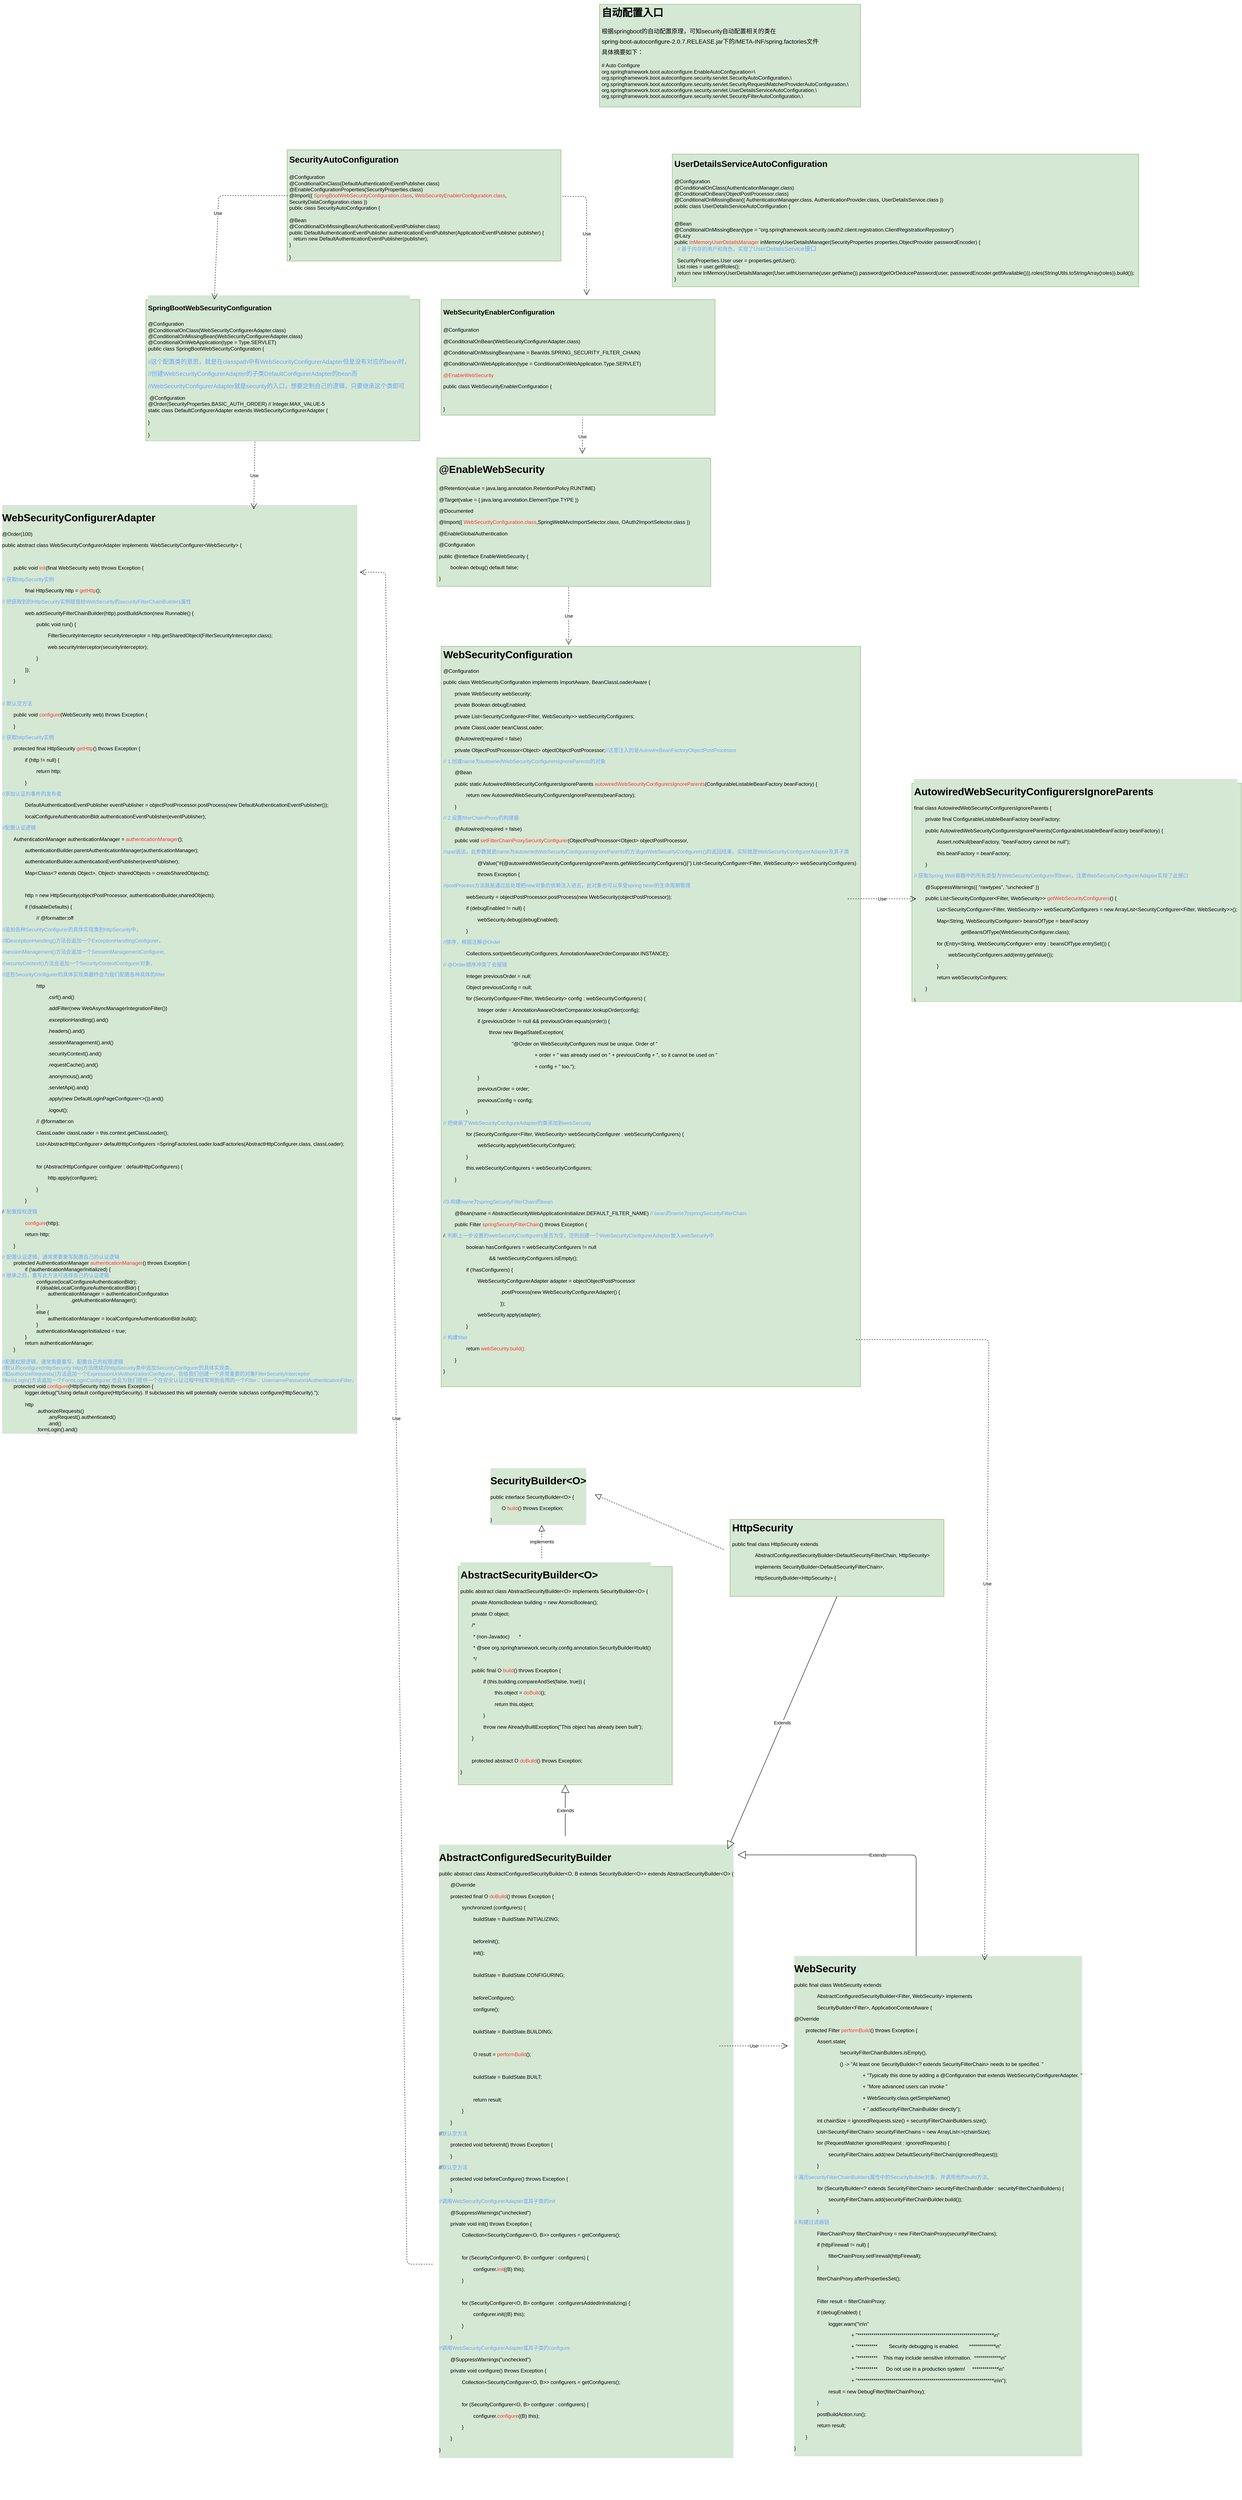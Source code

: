 <mxfile version="11.1.4" type="github"><diagram id="1eZttCqDIOPMZJST1pUl" name="第 1 页"><mxGraphModel dx="3076" dy="1964" grid="1" gridSize="10" guides="1" tooltips="1" connect="1" arrows="1" fold="1" page="1" pageScale="1" pageWidth="827" pageHeight="1169" math="0" shadow="0"><root><mxCell id="0"/><mxCell id="1" parent="0"/><mxCell id="Du53tQ7NTCIzC_m8vytG-2" value="&lt;h1&gt;自动配置入口&lt;/h1&gt;&lt;div style=&quot;white-space: pre-wrap ; line-height: 1.75 ; font-size: 14px&quot;&gt;根据springboot的自动配置原理，可知security自动配置相关的类在&lt;/div&gt;&lt;div style=&quot;white-space: pre-wrap ; line-height: 1.75 ; font-size: 14px&quot;&gt;spring-boot-autoconfigure-2.0.7.RELEASE.jar下的/META-INF/spring.factories文件&lt;/div&gt;&lt;div style=&quot;white-space: pre-wrap ; line-height: 1.75 ; font-size: 14px&quot;&gt;具体摘要如下：&lt;/div&gt;&lt;p&gt;# Auto Configure&lt;br&gt;org.springframework.boot.autoconfigure.EnableAutoConfiguration=\&lt;br&gt;org.springframework.boot.autoconfigure.security.servlet.SecurityAutoConfiguration,\&lt;br&gt;org.springframework.boot.autoconfigure.security.servlet.SecurityRequestMatcherProviderAutoConfiguration,\&lt;br&gt;org.springframework.boot.autoconfigure.security.servlet.UserDetailsServiceAutoConfiguration,\&lt;br&gt;org.springframework.boot.autoconfigure.security.servlet.SecurityFilterAutoConfiguration,\&lt;br&gt;&lt;/p&gt;" style="text;html=1;strokeColor=#82b366;fillColor=#d5e8d4;spacing=5;spacingTop=-20;whiteSpace=wrap;overflow=hidden;rounded=0;align=left;" parent="1" vertex="1"><mxGeometry x="20" y="-50" width="610" height="240" as="geometry"/></mxCell><mxCell id="Du53tQ7NTCIzC_m8vytG-3" value="&lt;h1&gt;&lt;div id=&quot;1073-1565658174867&quot; style=&quot;white-space: pre-wrap ; line-height: 1.75 ; font-size: 14px&quot;&gt;&lt;span style=&quot;font-size: 20px&quot;&gt;SecurityAutoConfiguration&lt;/span&gt;&lt;/div&gt;&lt;/h1&gt;&lt;p&gt;@Configuration&lt;br&gt;@ConditionalOnClass(DefaultAuthenticationEventPublisher.class)&lt;br&gt;@EnableConfigurationProperties(SecurityProperties.class)&lt;br&gt;@Import({ &lt;font color=&quot;#ff3333&quot;&gt;SpringBootWebSecurityConfiguration.class&lt;/font&gt;, &lt;font color=&quot;#ff3333&quot;&gt;WebSecurityEnablerConfiguration.class&lt;/font&gt;,&lt;br&gt;&#9;&#9;SecurityDataConfiguration.class })&lt;br&gt;public class SecurityAutoConfiguration {&lt;br&gt;&lt;br&gt;&#9;@Bean&lt;br&gt;&#9;@ConditionalOnMissingBean(AuthenticationEventPublisher.class)&lt;br&gt;&#9;public DefaultAuthenticationEventPublisher authenticationEventPublisher(ApplicationEventPublisher publisher) {&lt;br&gt;&amp;nbsp; &amp;nbsp;return new DefaultAuthenticationEventPublisher(publisher);&lt;br&gt;&#9;}&lt;br&gt;&lt;br&gt;}&lt;br&gt;&lt;/p&gt;" style="text;html=1;strokeColor=#82b366;fillColor=#d5e8d4;spacing=5;spacingTop=-20;whiteSpace=wrap;overflow=hidden;rounded=0;align=left;" parent="1" vertex="1"><mxGeometry x="-710" y="290" width="640" height="260" as="geometry"/></mxCell><mxCell id="Du53tQ7NTCIzC_m8vytG-6" value="&lt;h1&gt;&lt;div id=&quot;2659-1565657653636&quot; style=&quot;white-space: pre-wrap ; line-height: 1.75 ; font-size: 14px&quot;&gt;&lt;span style=&quot;font-size: 16px&quot;&gt;SpringBootWebSecurityConfiguration&lt;/span&gt;&lt;/div&gt;&lt;/h1&gt;&lt;p&gt;@Configuration&lt;br&gt;@ConditionalOnClass(WebSecurityConfigurerAdapter.class)&lt;br&gt;@ConditionalOnMissingBean(WebSecurityConfigurerAdapter.class)&lt;br&gt;@ConditionalOnWebApplication(type = Type.SERVLET)&lt;br&gt;public class SpringBootWebSecurityConfiguration {&lt;br&gt;&lt;br&gt;&lt;font color=&quot;#69a5ff&quot;&gt;//&lt;span style=&quot;font-size: 14px ; white-space: pre-wrap&quot;&gt;这个配置类的意思，就是在classpath中有WebSecurityConfigurerAdapter但是没有对应的bean时，&lt;/span&gt;&lt;/font&gt;&lt;/p&gt;&lt;p&gt;&lt;font color=&quot;#69a5ff&quot;&gt;&lt;span style=&quot;font-size: 14px ; white-space: pre-wrap&quot;&gt;//创建WebSecurityConfigurerAdapter的子类DefaultConfigurerAdapter的bean&lt;/span&gt;&lt;span style=&quot;font-size: 14px ; white-space: pre-wrap&quot;&gt;而&lt;/span&gt;&lt;/font&gt;&lt;/p&gt;&lt;p&gt;&lt;span style=&quot;font-size: 14px ; white-space: pre-wrap&quot;&gt;&lt;font color=&quot;#69a5ff&quot;&gt;//WebSecurityConfigurerAdapter就是security的入口，想要定制自己的逻辑，只要继承这个类即可&lt;/font&gt;&lt;/span&gt;&lt;/p&gt;&lt;p&gt;&amp;nbsp;@Configuration&lt;br&gt;&#9;@Order(SecurityProperties.BASIC_AUTH_ORDER) // Integer.MAX_VALUE-5&lt;br&gt;&#9;static class DefaultConfigurerAdapter extends WebSecurityConfigurerAdapter {&lt;br&gt;&lt;br&gt;&#9;}&lt;br&gt;&lt;br&gt;}&lt;br&gt;&lt;/p&gt;" style="text;html=1;strokeColor=#82b366;fillColor=#d5e8d4;spacing=5;spacingTop=-20;whiteSpace=wrap;overflow=hidden;rounded=0;align=left;labelBackgroundColor=#D5E8D4;" parent="1" vertex="1"><mxGeometry x="-1040" y="640" width="640" height="330" as="geometry"/></mxCell><mxCell id="Du53tQ7NTCIzC_m8vytG-7" value="&lt;h1&gt;&lt;div id=&quot;1073-1565658174867&quot; style=&quot;white-space: pre-wrap ; line-height: 1.75 ; font-size: 14px&quot;&gt;&lt;div id=&quot;1657-1565677614661&quot; style=&quot;line-height: 1.75&quot;&gt;&lt;span style=&quot;font-size: 20px&quot;&gt;UserDetailsServiceAutoConfiguration&lt;/span&gt;&lt;/div&gt;&lt;/div&gt;&lt;/h1&gt;&lt;p&gt;@Configuration&lt;br&gt;@ConditionalOnClass(AuthenticationManager.class)&lt;br&gt;@ConditionalOnBean(ObjectPostProcessor.class)&lt;br&gt;@ConditionalOnMissingBean({ AuthenticationManager.class, AuthenticationProvider.class, UserDetailsService.class })&lt;br&gt;public class UserDetailsServiceAutoConfiguration {&lt;/p&gt;&lt;p&gt;&lt;br&gt;    @Bean&lt;br&gt;&#9;@ConditionalOnMissingBean(type = &quot;org.springframework.security.oauth2.client.registration.ClientRegistrationRepository&quot;)&lt;br&gt;&#9;@Lazy&lt;br&gt;&#9;public &lt;font color=&quot;#ff3333&quot;&gt;InMemoryUserDetailsManager&lt;/font&gt; inMemoryUserDetailsManager(SecurityProperties properties,ObjectProvider passwordEncoder) {&lt;br&gt;&amp;nbsp; &lt;font color=&quot;#69a5ff&quot;&gt;// 基于内存的用户和角色，实现了&lt;/font&gt;&lt;span style=&quot;font-size: 14px ; white-space: pre-wrap&quot;&gt;&lt;font color=&quot;#69a5ff&quot;&gt;UserDetailsService接口&lt;/font&gt;&lt;/span&gt;&lt;/p&gt;&lt;p&gt;&amp;nbsp; SecurityProperties.User user = properties.getUser();&lt;br&gt;&amp;nbsp; List roles = user.getRoles();&lt;br&gt;&amp;nbsp; return new InMemoryUserDetailsManager(User.withUsername(user.getName()).password(getOrDeducePassword(user, passwordEncoder.getIfAvailable())).roles(StringUtils.toStringArray(roles)).build());&lt;br&gt;&#9;}&lt;br&gt;    &lt;br&gt;}&lt;br&gt;&lt;/p&gt;" style="text;html=1;strokeColor=#82b366;fillColor=#d5e8d4;spacing=5;spacingTop=-20;whiteSpace=wrap;overflow=hidden;rounded=0;align=left;" parent="1" vertex="1"><mxGeometry x="190" y="300" width="1090" height="310" as="geometry"/></mxCell><mxCell id="Du53tQ7NTCIzC_m8vytG-13" value="&lt;h1&gt;&lt;div id=&quot;2659-1565657653636&quot; style=&quot;line-height: 1.75&quot;&gt;&lt;span style=&quot;font-size: 16px ; white-space: pre-wrap&quot;&gt;WebSecurityEnablerConfiguration&lt;/span&gt;&lt;br&gt;&lt;/div&gt;&lt;/h1&gt;&lt;p&gt;@Configuration&lt;/p&gt;&lt;p&gt;@ConditionalOnBean(WebSecurityConfigurerAdapter.class)&lt;/p&gt;&lt;p&gt;@ConditionalOnMissingBean(name = BeanIds.SPRING_SECURITY_FILTER_CHAIN)&lt;/p&gt;&lt;p&gt;@ConditionalOnWebApplication(type = ConditionalOnWebApplication.Type.SERVLET)&lt;/p&gt;&lt;p&gt;&lt;font color=&quot;#ff3333&quot;&gt;@EnableWebSecurity&lt;/font&gt;&lt;/p&gt;&lt;p&gt;public class WebSecurityEnablerConfiguration {&lt;/p&gt;&lt;p&gt;&lt;br&gt;&lt;/p&gt;&lt;p&gt;}&lt;/p&gt;" style="text;html=1;strokeColor=#82b366;fillColor=#d5e8d4;spacing=5;spacingTop=-20;whiteSpace=wrap;overflow=hidden;rounded=0;align=left;" parent="1" vertex="1"><mxGeometry x="-350" y="640" width="640" height="270" as="geometry"/></mxCell><mxCell id="Du53tQ7NTCIzC_m8vytG-14" value="Use" style="endArrow=open;endSize=12;dashed=1;html=1;exitX=0.002;exitY=0.412;exitDx=0;exitDy=0;exitPerimeter=0;entryX=0.25;entryY=0;entryDx=0;entryDy=0;" parent="1" source="Du53tQ7NTCIzC_m8vytG-3" target="Du53tQ7NTCIzC_m8vytG-6" edge="1"><mxGeometry width="160" relative="1" as="geometry"><mxPoint x="-1140" y="490" as="sourcePoint"/><mxPoint x="-980" y="490" as="targetPoint"/><Array as="points"><mxPoint x="-870" y="397"/></Array></mxGeometry></mxCell><mxCell id="Du53tQ7NTCIzC_m8vytG-15" value="Use" style="endArrow=open;endSize=12;dashed=1;html=1;exitX=1.005;exitY=0.419;exitDx=0;exitDy=0;exitPerimeter=0;" parent="1" source="Du53tQ7NTCIzC_m8vytG-3" edge="1"><mxGeometry width="160" relative="1" as="geometry"><mxPoint x="-10" y="500" as="sourcePoint"/><mxPoint x="-10" y="630" as="targetPoint"/><Array as="points"><mxPoint x="-10" y="399"/></Array></mxGeometry></mxCell><mxCell id="Du53tQ7NTCIzC_m8vytG-16" value="&lt;h1&gt;&lt;div id=&quot;2659-1565657653636&quot; style=&quot;line-height: 1.75&quot;&gt;@EnableWebSecurity&lt;/div&gt;&lt;/h1&gt;&lt;p&gt;@Retention(value = java.lang.annotation.RetentionPolicy.RUNTIME)&lt;/p&gt;&lt;p&gt;@Target(value = { java.lang.annotation.ElementType.TYPE })&lt;/p&gt;&lt;p&gt;@Documented&lt;/p&gt;&lt;p&gt;@Import({ &lt;font color=&quot;#ff3333&quot;&gt;WebSecurityConfiguration.class&lt;/font&gt;,&lt;span&gt;SpringWebMvcImportSelector.class,&lt;/span&gt;&lt;span style=&quot;white-space: pre&quot;&gt;&#9;&lt;/span&gt;&lt;span&gt;OAuth2ImportSelector.class })&lt;/span&gt;&lt;/p&gt;&lt;p&gt;@EnableGlobalAuthentication&lt;/p&gt;&lt;p&gt;@Configuration&lt;/p&gt;&lt;p&gt;public @interface EnableWebSecurity {&lt;/p&gt;&lt;p&gt;&lt;span style=&quot;white-space: pre&quot;&gt;&#9;&lt;/span&gt;&lt;span&gt;boolean debug() default false;&lt;/span&gt;&lt;br&gt;&lt;/p&gt;&lt;p&gt;}&lt;/p&gt;" style="text;html=1;strokeColor=#82b366;fillColor=#d5e8d4;spacing=5;spacingTop=-20;whiteSpace=wrap;overflow=hidden;rounded=0;align=left;" parent="1" vertex="1"><mxGeometry x="-360" y="1010" width="640" height="300" as="geometry"/></mxCell><mxCell id="Du53tQ7NTCIzC_m8vytG-20" value="Use" style="endArrow=open;endSize=12;dashed=1;html=1;" parent="1" edge="1"><mxGeometry width="160" relative="1" as="geometry"><mxPoint x="-20" y="920" as="sourcePoint"/><mxPoint x="-20" y="1000" as="targetPoint"/></mxGeometry></mxCell><mxCell id="Du53tQ7NTCIzC_m8vytG-21" value="&lt;h1&gt;WebSecurityConfiguration&lt;/h1&gt;&lt;p&gt;@Configuration&lt;/p&gt;&lt;p&gt;public class WebSecurityConfiguration implements ImportAware, BeanClassLoaderAware {&lt;/p&gt;&lt;p&gt;&lt;span style=&quot;white-space: pre&quot;&gt;&#9;&lt;/span&gt;private WebSecurity webSecurity;&lt;/p&gt;&lt;p&gt;&lt;span style=&quot;white-space: pre&quot;&gt;&#9;&lt;/span&gt;private Boolean debugEnabled;&lt;/p&gt;&lt;p&gt;&lt;span style=&quot;white-space: pre&quot;&gt;&#9;&lt;/span&gt;private List&amp;lt;SecurityConfigurer&amp;lt;Filter, WebSecurity&amp;gt;&amp;gt; webSecurityConfigurers;&lt;/p&gt;&lt;p&gt;&lt;span style=&quot;white-space: pre&quot;&gt;&#9;&lt;/span&gt;private ClassLoader beanClassLoader;&lt;/p&gt;&lt;p&gt;&lt;span style=&quot;white-space: pre&quot;&gt;&#9;&lt;/span&gt;@Autowired(required = false)&lt;/p&gt;&lt;p&gt;&lt;span style=&quot;white-space: pre&quot;&gt;&#9;&lt;/span&gt;private ObjectPostProcessor&amp;lt;Object&amp;gt; objectObjectPostProcessor;&lt;font color=&quot;#69a5ff&quot;&gt;//这里注入的是AutowireBeanFactoryObjectPostProcessor&lt;/font&gt;&lt;/p&gt;&lt;p&gt;&lt;font color=&quot;#69a5ff&quot;&gt;// 1.创建name为autowriedWebSecurityConfigurersIgnoreParents的对象&amp;nbsp; &amp;nbsp;&amp;nbsp;&lt;/font&gt;&lt;/p&gt;&lt;p&gt;&lt;span style=&quot;white-space: pre&quot;&gt;&#9;&lt;/span&gt;@Bean&lt;/p&gt;&lt;p&gt;&lt;span style=&quot;white-space: pre&quot;&gt;&#9;&lt;/span&gt;public static AutowiredWebSecurityConfigurersIgnoreParents &lt;font color=&quot;#ff3333&quot;&gt;autowiredWebSecurityConfigurersIgnoreParents&lt;/font&gt;(&lt;span&gt;ConfigurableListableBeanFactory beanFactory) {&lt;/span&gt;&lt;/p&gt;&lt;p&gt;&lt;span style=&quot;white-space: pre&quot;&gt;&#9;&#9;&lt;/span&gt;return new AutowiredWebSecurityConfigurersIgnoreParents(beanFactory);&lt;/p&gt;&lt;p&gt;&lt;span style=&quot;white-space: pre&quot;&gt;&#9;&lt;/span&gt;}&lt;/p&gt;&lt;p&gt;&lt;font color=&quot;#69a5ff&quot;&gt;// 2.设置filterChainProxy的构建器&lt;/font&gt;&lt;/p&gt;&lt;p&gt;&lt;span style=&quot;white-space: pre&quot;&gt;&#9;&lt;/span&gt;@Autowired(required = false)&lt;/p&gt;&lt;p&gt;&lt;span style=&quot;white-space: pre&quot;&gt;&#9;&lt;/span&gt;public void &lt;font color=&quot;#ff3333&quot;&gt;setFilterChainProxySecurityConfigurer&lt;/font&gt;(&lt;span&gt;ObjectPostProcessor&amp;lt;Object&amp;gt; objectPostProcessor,&lt;/span&gt;&lt;/p&gt;&lt;p&gt;&lt;span&gt;&lt;font color=&quot;#69a5ff&quot;&gt;//spel语法，此参数就是name为autowriedWebSecurityConfigurersIgnoreParents的方法getWebSecuirtyConfigurers()的返回结果，实际就是WebSecurityConfigurerAdapter及其子类&lt;/font&gt;&lt;/span&gt;&lt;/p&gt;&lt;p&gt;&lt;span style=&quot;white-space: pre&quot;&gt;&#9;&#9;&#9;&lt;/span&gt;@Value(&quot;#{@autowiredWebSecurityConfigurersIgnoreParents.getWebSecurityConfigurers()}&quot;) List&amp;lt;SecurityConfigurer&amp;lt;Filter, WebSecurity&amp;gt;&amp;gt; webSecurityConfigurers)&lt;/p&gt;&lt;p&gt;&lt;span style=&quot;white-space: pre&quot;&gt;&#9;&#9;&#9;&lt;/span&gt;throws Exception {&lt;/p&gt;&lt;p&gt;&lt;font color=&quot;#69a5ff&quot;&gt;//postProcess方法就是通过后处理把new对象的依赖注入进去，此对象也可以享受spring bean的生命周期管理&lt;/font&gt;&lt;/p&gt;&lt;p&gt;&lt;span style=&quot;white-space: pre&quot;&gt;&#9;&#9;&lt;/span&gt;webSecurity = objectPostProcessor&lt;span&gt;.postProcess(new WebSecurity(objectPostProcessor));&lt;/span&gt;&lt;/p&gt;&lt;p&gt;&lt;span style=&quot;white-space: pre&quot;&gt;&#9;&#9;&lt;/span&gt;if (debugEnabled != null) {&lt;/p&gt;&lt;p&gt;&lt;span style=&quot;white-space: pre&quot;&gt;&#9;&#9;&#9;&lt;/span&gt;webSecurity.debug(debugEnabled);&lt;/p&gt;&lt;p&gt;&lt;span style=&quot;white-space: pre&quot;&gt;&#9;&#9;&lt;/span&gt;}&lt;/p&gt;&lt;p&gt;&lt;font color=&quot;#69a5ff&quot;&gt;//排序，根据注解@Order&lt;/font&gt;&lt;/p&gt;&lt;p&gt;&lt;span style=&quot;white-space: pre&quot;&gt;&#9;&#9;&lt;/span&gt;Collections.sort(webSecurityConfigurers, AnnotationAwareOrderComparator.INSTANCE);&lt;/p&gt;&lt;p&gt;&lt;font color=&quot;#69a5ff&quot;&gt;// @Order顺序冲突了会报错&lt;/font&gt;&lt;/p&gt;&lt;p&gt;&lt;span style=&quot;white-space: pre&quot;&gt;&#9;&#9;&lt;/span&gt;Integer previousOrder = null;&lt;/p&gt;&lt;p&gt;&lt;span style=&quot;white-space: pre&quot;&gt;&#9;&#9;&lt;/span&gt;Object previousConfig = null;&lt;/p&gt;&lt;p&gt;&lt;span style=&quot;white-space: pre&quot;&gt;&#9;&#9;&lt;/span&gt;for (SecurityConfigurer&amp;lt;Filter, WebSecurity&amp;gt; config : webSecurityConfigurers) {&lt;/p&gt;&lt;p&gt;&lt;span style=&quot;white-space: pre&quot;&gt;&#9;&#9;&#9;&lt;/span&gt;Integer order = AnnotationAwareOrderComparator.lookupOrder(config);&lt;/p&gt;&lt;p&gt;&lt;span style=&quot;white-space: pre&quot;&gt;&#9;&#9;&#9;&lt;/span&gt;if (previousOrder != null &amp;amp;&amp;amp; previousOrder.equals(order)) {&lt;/p&gt;&lt;p&gt;&lt;span style=&quot;white-space: pre&quot;&gt;&#9;&#9;&#9;&#9;&lt;/span&gt;throw new IllegalStateException(&lt;/p&gt;&lt;p&gt;&lt;span style=&quot;white-space: pre&quot;&gt;&#9;&#9;&#9;&#9;&#9;&#9;&lt;/span&gt;&quot;@Order on WebSecurityConfigurers must be unique. Order of &quot;&lt;/p&gt;&lt;p&gt;&lt;span style=&quot;white-space: pre&quot;&gt;&#9;&#9;&#9;&#9;&#9;&#9;&#9;&#9;&lt;/span&gt;+ order + &quot; was already used on &quot; + previousConfig + &quot;, so it cannot be used on &quot;&lt;/p&gt;&lt;p&gt;&lt;span style=&quot;white-space: pre&quot;&gt;&#9;&#9;&#9;&#9;&#9;&#9;&#9;&#9;&lt;/span&gt;+ config + &quot; too.&quot;);&lt;/p&gt;&lt;p&gt;&lt;span style=&quot;white-space: pre&quot;&gt;&#9;&#9;&#9;&lt;/span&gt;}&lt;/p&gt;&lt;p&gt;&lt;span style=&quot;white-space: pre&quot;&gt;&#9;&#9;&#9;&lt;/span&gt;previousOrder = order;&lt;/p&gt;&lt;p&gt;&lt;span style=&quot;white-space: pre&quot;&gt;&#9;&#9;&#9;&lt;/span&gt;previousConfig = config;&lt;/p&gt;&lt;p&gt;&lt;span style=&quot;white-space: pre&quot;&gt;&#9;&#9;&lt;/span&gt;}&lt;/p&gt;&lt;p&gt;&lt;font color=&quot;#69a5ff&quot;&gt;// 把继承了WebSecurityConfigureAdapter的类添加到webSecurity&lt;/font&gt;&lt;/p&gt;&lt;p&gt;&lt;span style=&quot;white-space: pre&quot;&gt;&#9;&#9;&lt;/span&gt;for (SecurityConfigurer&amp;lt;Filter, WebSecurity&amp;gt; webSecurityConfigurer : webSecurityConfigurers) {&lt;/p&gt;&lt;p&gt;&lt;span style=&quot;white-space: pre&quot;&gt;&#9;&#9;&#9;&lt;/span&gt;webSecurity.apply(webSecurityConfigurer);&lt;/p&gt;&lt;p&gt;&lt;span style=&quot;white-space: pre&quot;&gt;&#9;&#9;&lt;/span&gt;}&lt;/p&gt;&lt;p&gt;&lt;span style=&quot;white-space: pre&quot;&gt;&#9;&#9;&lt;/span&gt;this.webSecurityConfigurers = webSecurityConfigurers;&lt;/p&gt;&lt;p&gt;&lt;span style=&quot;white-space: pre&quot;&gt;&#9;&lt;/span&gt;}&lt;/p&gt;&lt;p&gt;&lt;br&gt;&lt;/p&gt;&lt;p&gt;&lt;font color=&quot;#69a5ff&quot;&gt;//3.构建name为springSecurityFilterChain的bean&lt;/font&gt;&lt;/p&gt;&lt;p&gt;&lt;span style=&quot;white-space: pre&quot;&gt;&#9;&lt;/span&gt;@Bean(name = AbstractSecurityWebApplicationInitializer.DEFAULT_FILTER_NAME) &lt;font color=&quot;#69a5ff&quot;&gt;// bean的name为springSecurityFilterChain&lt;/font&gt;&lt;/p&gt;&lt;p&gt;&lt;span style=&quot;white-space: pre&quot;&gt;&#9;&lt;/span&gt;public Filter &lt;font color=&quot;#ff3333&quot;&gt;springSecurityFilterChain&lt;/font&gt;() throws Exception {&lt;/p&gt;&lt;p&gt;/&lt;font color=&quot;#69a5ff&quot;&gt;/ 判断上一步设置的webSecurityConfigurers是否为空，空则创建一个WebSecurityConfigurerAdapter放入webSecurity中&lt;/font&gt;&lt;/p&gt;&lt;p&gt;&lt;span style=&quot;white-space: pre&quot;&gt;&#9;&#9;&lt;/span&gt;boolean hasConfigurers = webSecurityConfigurers != null&lt;/p&gt;&lt;p&gt;&lt;span style=&quot;white-space: pre&quot;&gt;&#9;&#9;&#9;&#9;&lt;/span&gt;&amp;amp;&amp;amp; !webSecurityConfigurers.isEmpty();&lt;/p&gt;&lt;p&gt;&lt;span style=&quot;white-space: pre&quot;&gt;&#9;&#9;&lt;/span&gt;if (!hasConfigurers) {&lt;/p&gt;&lt;p&gt;&lt;span style=&quot;white-space: pre&quot;&gt;&#9;&#9;&#9;&lt;/span&gt;WebSecurityConfigurerAdapter adapter = objectObjectPostProcessor&lt;/p&gt;&lt;p&gt;&lt;span style=&quot;white-space: pre&quot;&gt;&#9;&#9;&#9;&#9;&#9;&lt;/span&gt;.postProcess(new WebSecurityConfigurerAdapter() {&lt;/p&gt;&lt;p&gt;&lt;span style=&quot;white-space: pre&quot;&gt;&#9;&#9;&#9;&#9;&#9;&lt;/span&gt;});&lt;/p&gt;&lt;p&gt;&lt;span style=&quot;white-space: pre&quot;&gt;&#9;&#9;&#9;&lt;/span&gt;webSecurity.apply(adapter);&lt;/p&gt;&lt;p&gt;&lt;span style=&quot;white-space: pre&quot;&gt;&#9;&#9;&lt;/span&gt;}&lt;/p&gt;&lt;p&gt;&lt;font color=&quot;#69a5ff&quot;&gt;// 构建filter&lt;/font&gt;&lt;/p&gt;&lt;p&gt;&lt;span style=&quot;white-space: pre&quot;&gt;&#9;&#9;&lt;/span&gt;return &lt;font color=&quot;#ff3333&quot;&gt;webSecurity.build();&lt;/font&gt;&lt;/p&gt;&lt;p&gt;&lt;span style=&quot;white-space: pre&quot;&gt;&#9;&lt;/span&gt;}&lt;/p&gt;&lt;p&gt;}&lt;/p&gt;" style="text;html=1;strokeColor=#82b366;fillColor=#d5e8d4;spacing=5;spacingTop=-20;whiteSpace=wrap;overflow=hidden;rounded=0;align=left;" parent="1" vertex="1"><mxGeometry x="-350" y="1450" width="980" height="1730" as="geometry"/></mxCell><mxCell id="Du53tQ7NTCIzC_m8vytG-22" value="&lt;h1&gt;AutowiredWebSecurityConfigurersIgnoreParents&lt;/h1&gt;&lt;p&gt;final class AutowiredWebSecurityConfigurersIgnoreParents {&lt;/p&gt;&lt;p&gt;&lt;span style=&quot;white-space: pre&quot;&gt;&#9;&lt;/span&gt;private final ConfigurableListableBeanFactory beanFactory;&lt;br&gt;&lt;/p&gt;&lt;p&gt;&lt;span style=&quot;white-space: pre&quot;&gt;&#9;&lt;/span&gt;public AutowiredWebSecurityConfigurersIgnoreParents(ConfigurableListableBeanFactory beanFactory) {&lt;br&gt;&lt;/p&gt;&lt;p&gt;&lt;span style=&quot;white-space: pre&quot;&gt;&#9;&#9;&lt;/span&gt;Assert.notNull(beanFactory, &quot;beanFactory cannot be null&quot;);&lt;/p&gt;&lt;p&gt;&lt;span style=&quot;white-space: pre&quot;&gt;&#9;&#9;&lt;/span&gt;this.beanFactory = beanFactory;&lt;/p&gt;&lt;p&gt;&lt;span style=&quot;white-space: pre&quot;&gt;&#9;&lt;/span&gt;}&lt;/p&gt;&lt;p&gt;&lt;font color=&quot;#69a5ff&quot;&gt;//&amp;nbsp;获取Spring Web容器中的所有类型为WebSecurityConfigurer的bean，注意WebSecurityConfigurerAdapter实现了此接口&lt;/font&gt;&lt;/p&gt;&lt;p&gt;&lt;span style=&quot;white-space: pre&quot;&gt;&#9;&lt;/span&gt;@SuppressWarnings({ &quot;rawtypes&quot;, &quot;unchecked&quot; })&lt;/p&gt;&lt;p&gt;&lt;span style=&quot;white-space: pre&quot;&gt;&#9;&lt;/span&gt;public List&amp;lt;SecurityConfigurer&amp;lt;Filter, WebSecurity&amp;gt;&amp;gt; &lt;font color=&quot;#ff3333&quot;&gt;getWebSecurityConfigurers&lt;/font&gt;() {&lt;/p&gt;&lt;p&gt;&lt;span style=&quot;white-space: pre&quot;&gt;&#9;&#9;&lt;/span&gt;List&amp;lt;SecurityConfigurer&amp;lt;Filter, WebSecurity&amp;gt;&amp;gt; webSecurityConfigurers = new ArrayList&amp;lt;SecurityConfigurer&amp;lt;Filter, WebSecurity&amp;gt;&amp;gt;();&lt;/p&gt;&lt;p&gt;&lt;span style=&quot;white-space: pre&quot;&gt;&#9;&#9;&lt;/span&gt;Map&amp;lt;String, WebSecurityConfigurer&amp;gt; beansOfType = beanFactory&lt;/p&gt;&lt;p&gt;&lt;span style=&quot;white-space: pre&quot;&gt;&#9;&#9;&#9;&#9;&lt;/span&gt;.getBeansOfType(WebSecurityConfigurer.class);&lt;/p&gt;&lt;p&gt;&lt;span style=&quot;white-space: pre&quot;&gt;&#9;&#9;&lt;/span&gt;for (Entry&amp;lt;String, WebSecurityConfigurer&amp;gt; entry : beansOfType.entrySet()) {&lt;/p&gt;&lt;p&gt;&lt;span style=&quot;white-space: pre&quot;&gt;&#9;&#9;&#9;&lt;/span&gt;webSecurityConfigurers.add(entry.getValue());&lt;/p&gt;&lt;p&gt;&lt;span style=&quot;white-space: pre&quot;&gt;&#9;&#9;&lt;/span&gt;}&lt;/p&gt;&lt;p&gt;&lt;span style=&quot;white-space: pre&quot;&gt;&#9;&#9;&lt;/span&gt;return webSecurityConfigurers;&lt;/p&gt;&lt;p&gt;&lt;span style=&quot;white-space: pre&quot;&gt;&#9;&lt;/span&gt;}&lt;/p&gt;&lt;p&gt;}&lt;/p&gt;" style="text;html=1;strokeColor=#82b366;fillColor=#d5e8d4;spacing=5;spacingTop=-20;whiteSpace=wrap;overflow=hidden;rounded=0;labelBackgroundColor=#D5E8D4;align=left;" parent="1" vertex="1"><mxGeometry x="750" y="1770" width="770" height="510" as="geometry"/></mxCell><mxCell id="Du53tQ7NTCIzC_m8vytG-23" value="Use" style="endArrow=open;endSize=12;dashed=1;html=1;" parent="1" edge="1"><mxGeometry width="160" relative="1" as="geometry"><mxPoint x="600" y="2040" as="sourcePoint"/><mxPoint x="760" y="2040" as="targetPoint"/></mxGeometry></mxCell><mxCell id="Du53tQ7NTCIzC_m8vytG-24" value="&lt;h1&gt;SecurityBuilder&amp;lt;O&amp;gt;&lt;/h1&gt;&lt;p&gt;public interface SecurityBuilder&amp;lt;O&amp;gt; {&lt;/p&gt;&lt;p&gt;&lt;span style=&quot;white-space: pre&quot;&gt;&#9;&lt;/span&gt;O &lt;font color=&quot;#ff3333&quot;&gt;build&lt;/font&gt;() throws Exception;&lt;br&gt;&lt;/p&gt;&lt;p&gt;}&lt;/p&gt;" style="text;html=1;strokeColor=none;fillColor=none;spacing=5;spacingTop=-20;whiteSpace=wrap;overflow=hidden;rounded=0;labelBackgroundColor=#D5E8D4;align=left;" parent="1" vertex="1"><mxGeometry x="-240" y="3380" width="250" height="123" as="geometry"/></mxCell><mxCell id="Du53tQ7NTCIzC_m8vytG-26" value="&lt;h1&gt;AbstractSecurityBuilder&amp;lt;O&amp;gt;&lt;/h1&gt;&lt;p&gt;public abstract class AbstractSecurityBuilder&amp;lt;O&amp;gt; implements SecurityBuilder&amp;lt;O&amp;gt; {&lt;/p&gt;&lt;p&gt;&lt;span style=&quot;white-space: pre&quot;&gt;&#9;&lt;/span&gt;private AtomicBoolean building = new AtomicBoolean();&lt;/p&gt;&lt;p&gt;&lt;span style=&quot;white-space: pre&quot;&gt;&#9;&lt;/span&gt;private O object;&lt;/p&gt;&lt;p&gt;&lt;span style=&quot;white-space: pre&quot;&gt;&#9;&lt;/span&gt;/*&lt;/p&gt;&lt;p&gt;&lt;span style=&quot;white-space: pre&quot;&gt;&#9;&lt;/span&gt; * (non-Javadoc)&lt;span style=&quot;white-space: pre&quot;&gt;&#9;&lt;/span&gt; *&lt;/p&gt;&lt;p&gt;&lt;span style=&quot;white-space: pre&quot;&gt;&#9;&lt;/span&gt; * @see org.springframework.security.config.annotation.SecurityBuilder#build()&lt;/p&gt;&lt;p&gt;&lt;span style=&quot;white-space: pre&quot;&gt;&#9;&lt;/span&gt; */&lt;/p&gt;&lt;p&gt;&lt;span style=&quot;white-space: pre&quot;&gt;&#9;&lt;/span&gt;public final O &lt;font color=&quot;#ff3333&quot;&gt;build&lt;/font&gt;() throws Exception {&lt;/p&gt;&lt;p&gt;&lt;span style=&quot;white-space: pre&quot;&gt;&#9;&#9;&lt;/span&gt;if (this.building.compareAndSet(false, true)) {&lt;/p&gt;&lt;p&gt;&lt;span style=&quot;white-space: pre&quot;&gt;&#9;&#9;&#9;&lt;/span&gt;this.object = &lt;font color=&quot;#ff3333&quot;&gt;doBuild&lt;/font&gt;();&lt;/p&gt;&lt;p&gt;&lt;span style=&quot;white-space: pre&quot;&gt;&#9;&#9;&#9;&lt;/span&gt;return this.object;&lt;/p&gt;&lt;p&gt;&lt;span style=&quot;white-space: pre&quot;&gt;&#9;&#9;&lt;/span&gt;}&lt;/p&gt;&lt;p&gt;&lt;span style=&quot;white-space: pre&quot;&gt;&#9;&#9;&lt;/span&gt;throw new AlreadyBuiltException(&quot;This object has already been built&quot;);&lt;/p&gt;&lt;p&gt;&lt;span style=&quot;white-space: pre&quot;&gt;&#9;&lt;/span&gt;}&lt;span style=&quot;white-space: pre&quot;&gt;&#9;&lt;/span&gt;&lt;/p&gt;&lt;p&gt;&lt;span style=&quot;white-space: pre&quot;&gt;&#9;&lt;/span&gt;&lt;/p&gt;&lt;p&gt;&lt;span style=&quot;white-space: pre&quot;&gt;&#9;&lt;/span&gt;protected abstract O &lt;font color=&quot;#ff3333&quot;&gt;doBuild&lt;/font&gt;() throws Exception;&lt;/p&gt;&lt;p&gt;}&lt;/p&gt;" style="text;html=1;strokeColor=#82b366;fillColor=#d5e8d4;spacing=5;spacingTop=-20;whiteSpace=wrap;overflow=hidden;rounded=0;labelBackgroundColor=#D5E8D4;align=left;" parent="1" vertex="1"><mxGeometry x="-310" y="3600" width="500" height="510" as="geometry"/></mxCell><mxCell id="Du53tQ7NTCIzC_m8vytG-27" value="&lt;h1&gt;AbstractConfiguredSecurityBuilder&lt;/h1&gt;&lt;p&gt;public abstract class AbstractConfiguredSecurityBuilder&amp;lt;O, B extends SecurityBuilder&amp;lt;O&amp;gt;&amp;gt; extends AbstractSecurityBuilder&amp;lt;O&amp;gt; {&lt;/p&gt;&lt;p&gt;&lt;span style=&quot;white-space: pre&quot;&gt;&#9;&lt;/span&gt;@Override&lt;/p&gt;&lt;p&gt;&lt;span style=&quot;white-space: pre&quot;&gt;&#9;&lt;/span&gt;protected final O &lt;font color=&quot;#ff3333&quot;&gt;doBuild&lt;/font&gt;() throws Exception {&lt;/p&gt;&lt;p&gt;&lt;span style=&quot;white-space: pre&quot;&gt;&#9;&#9;&lt;/span&gt;synchronized (configurers) {&lt;/p&gt;&lt;p&gt;&lt;span style=&quot;white-space: pre&quot;&gt;&#9;&#9;&#9;&lt;/span&gt;buildState = BuildState.INITIALIZING;&lt;/p&gt;&lt;p&gt;&lt;br&gt;&lt;/p&gt;&lt;p&gt;&lt;span style=&quot;white-space: pre&quot;&gt;&#9;&#9;&#9;&lt;/span&gt;beforeInit();&lt;/p&gt;&lt;p&gt;&lt;span style=&quot;white-space: pre&quot;&gt;&#9;&#9;&#9;&lt;/span&gt;init();&lt;/p&gt;&lt;p&gt;&lt;br&gt;&lt;/p&gt;&lt;p&gt;&lt;span style=&quot;white-space: pre&quot;&gt;&#9;&#9;&#9;&lt;/span&gt;buildState = BuildState.CONFIGURING;&lt;/p&gt;&lt;p&gt;&lt;br&gt;&lt;/p&gt;&lt;p&gt;&lt;span style=&quot;white-space: pre&quot;&gt;&#9;&#9;&#9;&lt;/span&gt;beforeConfigure();&lt;/p&gt;&lt;p&gt;&lt;span style=&quot;white-space: pre&quot;&gt;&#9;&#9;&#9;&lt;/span&gt;configure();&lt;/p&gt;&lt;p&gt;&lt;br&gt;&lt;/p&gt;&lt;p&gt;&lt;span style=&quot;white-space: pre&quot;&gt;&#9;&#9;&#9;&lt;/span&gt;buildState = BuildState.BUILDING;&lt;/p&gt;&lt;p&gt;&lt;br&gt;&lt;/p&gt;&lt;p&gt;&lt;span style=&quot;white-space: pre&quot;&gt;&#9;&#9;&#9;&lt;/span&gt;O result = &lt;font color=&quot;#ff3333&quot;&gt;performBuild&lt;/font&gt;();&lt;/p&gt;&lt;p&gt;&lt;br&gt;&lt;/p&gt;&lt;p&gt;&lt;span style=&quot;white-space: pre&quot;&gt;&#9;&#9;&#9;&lt;/span&gt;buildState = BuildState.BUILT;&lt;/p&gt;&lt;p&gt;&lt;br&gt;&lt;/p&gt;&lt;p&gt;&lt;span style=&quot;white-space: pre&quot;&gt;&#9;&#9;&#9;&lt;/span&gt;return result;&lt;/p&gt;&lt;p&gt;&lt;span style=&quot;white-space: pre&quot;&gt;&#9;&#9;&lt;/span&gt;}&lt;/p&gt;&lt;p&gt;&lt;span style=&quot;white-space: pre&quot;&gt;&#9;&lt;/span&gt;}&lt;/p&gt;&lt;p&gt;//&lt;font color=&quot;#69a5ff&quot;&gt;默认空方法&lt;/font&gt;&lt;/p&gt;&lt;p&gt;&lt;span style=&quot;white-space: pre&quot;&gt;&#9;&lt;/span&gt;protected void beforeInit() throws Exception {&lt;/p&gt;&lt;p&gt;&lt;span style=&quot;white-space: pre&quot;&gt;&#9;&lt;/span&gt;}&lt;/p&gt;&lt;p&gt;//&lt;font color=&quot;#69a5ff&quot;&gt;默认空方法&lt;/font&gt;&lt;br&gt;&lt;/p&gt;&lt;p&gt;&lt;span style=&quot;white-space: pre&quot;&gt;&#9;&lt;/span&gt;protected void beforeConfigure() throws Exception {&lt;/p&gt;&lt;p&gt;&lt;span style=&quot;white-space: pre&quot;&gt;&#9;&lt;/span&gt;}&lt;/p&gt;&lt;p&gt;&lt;font color=&quot;#69a5ff&quot;&gt;//调用WebSecurityConfigurerAdapter或其子类的init&lt;/font&gt;&lt;/p&gt;&lt;p&gt;&lt;span style=&quot;white-space: pre&quot;&gt;&#9;&lt;/span&gt;@SuppressWarnings(&quot;unchecked&quot;)&lt;/p&gt;&lt;p&gt;&lt;span style=&quot;white-space: pre&quot;&gt;&#9;&lt;/span&gt;private void init() throws Exception {&lt;/p&gt;&lt;p&gt;&lt;span style=&quot;white-space: pre&quot;&gt;&#9;&#9;&lt;/span&gt;Collection&amp;lt;SecurityConfigurer&amp;lt;O, B&amp;gt;&amp;gt; configurers = getConfigurers();&lt;/p&gt;&lt;p&gt;&lt;br&gt;&lt;/p&gt;&lt;p&gt;&lt;span style=&quot;white-space: pre&quot;&gt;&#9;&#9;&lt;/span&gt;for (SecurityConfigurer&amp;lt;O, B&amp;gt; configurer : configurers) {&lt;/p&gt;&lt;p&gt;&lt;span style=&quot;white-space: pre&quot;&gt;&#9;&#9;&#9;&lt;/span&gt;configurer.&lt;font color=&quot;#ff3333&quot;&gt;init&lt;/font&gt;((B) this);&lt;/p&gt;&lt;p&gt;&lt;span style=&quot;white-space: pre&quot;&gt;&#9;&#9;&lt;/span&gt;}&lt;/p&gt;&lt;p&gt;&lt;br&gt;&lt;/p&gt;&lt;p&gt;&lt;span style=&quot;white-space: pre&quot;&gt;&#9;&#9;&lt;/span&gt;for (SecurityConfigurer&amp;lt;O, B&amp;gt; configurer : configurersAddedInInitializing) {&lt;/p&gt;&lt;p&gt;&lt;span style=&quot;white-space: pre&quot;&gt;&#9;&#9;&#9;&lt;/span&gt;configurer.init((B) this);&lt;/p&gt;&lt;p&gt;&lt;span style=&quot;white-space: pre&quot;&gt;&#9;&#9;&lt;/span&gt;}&lt;/p&gt;&lt;p&gt;&lt;span style=&quot;white-space: pre&quot;&gt;&#9;&lt;/span&gt;}&lt;/p&gt;&lt;p&gt;&lt;span style=&quot;color: rgb(105 , 165 , 255)&quot;&gt;//调用WebSecurityConfigurerAdapter或其子类的configure&lt;/span&gt;&lt;br&gt;&lt;/p&gt;&lt;p&gt;&lt;span style=&quot;white-space: pre&quot;&gt;&#9;&lt;/span&gt;@SuppressWarnings(&quot;unchecked&quot;)&lt;/p&gt;&lt;p&gt;&lt;span style=&quot;white-space: pre&quot;&gt;&#9;&lt;/span&gt;private void configure() throws Exception {&lt;/p&gt;&lt;p&gt;&lt;span style=&quot;white-space: pre&quot;&gt;&#9;&#9;&lt;/span&gt;Collection&amp;lt;SecurityConfigurer&amp;lt;O, B&amp;gt;&amp;gt; configurers = getConfigurers();&lt;/p&gt;&lt;p&gt;&lt;br&gt;&lt;/p&gt;&lt;p&gt;&lt;span style=&quot;white-space: pre&quot;&gt;&#9;&#9;&lt;/span&gt;for (SecurityConfigurer&amp;lt;O, B&amp;gt; configurer : configurers) {&lt;/p&gt;&lt;p&gt;&lt;span style=&quot;white-space: pre&quot;&gt;&#9;&#9;&#9;&lt;/span&gt;configurer.&lt;font color=&quot;#ff3333&quot;&gt;configure&lt;/font&gt;((B) this);&lt;/p&gt;&lt;p&gt;&lt;span style=&quot;white-space: pre&quot;&gt;&#9;&#9;&lt;/span&gt;}&lt;/p&gt;&lt;p&gt;&lt;span style=&quot;white-space: pre&quot;&gt;&#9;&lt;/span&gt;}&lt;/p&gt;&lt;p&gt;}&lt;/p&gt;" style="text;html=1;strokeColor=none;fillColor=none;spacing=5;spacingTop=-20;whiteSpace=wrap;overflow=hidden;rounded=0;labelBackgroundColor=#D5E8D4;align=left;" parent="1" vertex="1"><mxGeometry x="-360" y="4260" width="700" height="1520" as="geometry"/></mxCell><mxCell id="Du53tQ7NTCIzC_m8vytG-28" value="Use" style="endArrow=open;endSize=12;dashed=1;html=1;exitX=0.481;exitY=1.007;exitDx=0;exitDy=0;exitPerimeter=0;entryX=0.304;entryY=-0.002;entryDx=0;entryDy=0;entryPerimeter=0;" parent="1" source="Du53tQ7NTCIzC_m8vytG-16" target="Du53tQ7NTCIzC_m8vytG-21" edge="1"><mxGeometry width="160" relative="1" as="geometry"><mxPoint x="-250" y="1380" as="sourcePoint"/><mxPoint x="-90" y="1380" as="targetPoint"/></mxGeometry></mxCell><mxCell id="Du53tQ7NTCIzC_m8vytG-29" value="&lt;h1&gt;WebSecurity&lt;/h1&gt;&lt;p&gt;public final class WebSecurity extends&lt;/p&gt;&lt;p&gt;&lt;span style=&quot;white-space: pre&quot;&gt;&#9;&#9;&lt;/span&gt;AbstractConfiguredSecurityBuilder&amp;lt;Filter, WebSecurity&amp;gt; implements&lt;/p&gt;&lt;p&gt;&lt;span style=&quot;white-space: pre&quot;&gt;&#9;&#9;&lt;/span&gt;SecurityBuilder&amp;lt;Filter&amp;gt;, ApplicationContextAware {&lt;/p&gt;&lt;p&gt;@Override&lt;/p&gt;&lt;p&gt;&lt;span style=&quot;white-space: pre&quot;&gt;&#9;&lt;/span&gt;protected Filter &lt;font color=&quot;#ff3333&quot;&gt;performBuild&lt;/font&gt;() throws Exception {&lt;/p&gt;&lt;p&gt;&lt;span style=&quot;white-space: pre&quot;&gt;&#9;&#9;&lt;/span&gt;Assert.state(&lt;/p&gt;&lt;p&gt;&lt;span style=&quot;white-space: pre&quot;&gt;&#9;&#9;&#9;&#9;&lt;/span&gt;!securityFilterChainBuilders.isEmpty(),&lt;/p&gt;&lt;p&gt;&lt;span style=&quot;white-space: pre&quot;&gt;&#9;&#9;&#9;&#9;&lt;/span&gt;() -&amp;gt; &quot;At least one SecurityBuilder&amp;lt;? extends SecurityFilterChain&amp;gt; needs to be specified. &quot;&lt;/p&gt;&lt;p&gt;&lt;span style=&quot;white-space: pre&quot;&gt;&#9;&#9;&#9;&#9;&#9;&#9;&lt;/span&gt;+ &quot;Typically this done by adding a @Configuration that extends WebSecurityConfigurerAdapter. &quot;&lt;/p&gt;&lt;p&gt;&lt;span style=&quot;white-space: pre&quot;&gt;&#9;&#9;&#9;&#9;&#9;&#9;&lt;/span&gt;+ &quot;More advanced users can invoke &quot;&lt;/p&gt;&lt;p&gt;&lt;span style=&quot;white-space: pre&quot;&gt;&#9;&#9;&#9;&#9;&#9;&#9;&lt;/span&gt;+ WebSecurity.class.getSimpleName()&lt;/p&gt;&lt;p&gt;&lt;span style=&quot;white-space: pre&quot;&gt;&#9;&#9;&#9;&#9;&#9;&#9;&lt;/span&gt;+ &quot;.addSecurityFilterChainBuilder directly&quot;);&lt;/p&gt;&lt;p&gt;&lt;span style=&quot;white-space: pre&quot;&gt;&#9;&#9;&lt;/span&gt;int chainSize = ignoredRequests.size() + securityFilterChainBuilders.size();&lt;/p&gt;&lt;p&gt;&lt;span style=&quot;white-space: pre&quot;&gt;&#9;&#9;&lt;/span&gt;List&amp;lt;SecurityFilterChain&amp;gt; securityFilterChains = new ArrayList&amp;lt;&amp;gt;(chainSize);&lt;/p&gt;&lt;p&gt;&lt;span style=&quot;white-space: pre&quot;&gt;&#9;&#9;&lt;/span&gt;for (RequestMatcher ignoredRequest : ignoredRequests) {&lt;/p&gt;&lt;p&gt;&lt;span style=&quot;white-space: pre&quot;&gt;&#9;&#9;&#9;&lt;/span&gt;securityFilterChains.add(new DefaultSecurityFilterChain(ignoredRequest));&lt;/p&gt;&lt;p&gt;&lt;span style=&quot;white-space: pre&quot;&gt;&#9;&#9;&lt;/span&gt;}&lt;/p&gt;&lt;p&gt;&lt;font color=&quot;#69a5ff&quot;&gt;// 遍历securityFilterChainBuilders属性中的SecurityBuilder对象，并调用他的build方法。&amp;nbsp;&lt;/font&gt;&lt;br&gt;&lt;/p&gt;&lt;p&gt;&lt;span style=&quot;white-space: pre&quot;&gt;&#9;&#9;&lt;/span&gt;for (SecurityBuilder&amp;lt;? extends SecurityFilterChain&amp;gt; securityFilterChainBuilder : securityFilterChainBuilders) {&lt;/p&gt;&lt;p&gt;&lt;span style=&quot;white-space: pre&quot;&gt;&#9;&#9;&#9;&lt;/span&gt;securityFilterChains.add(securityFilterChainBuilder.build());&lt;/p&gt;&lt;p&gt;&lt;span style=&quot;white-space: pre&quot;&gt;&#9;&#9;&lt;/span&gt;}&lt;/p&gt;&lt;p&gt;&lt;font color=&quot;#69a5ff&quot;&gt;// 构建过滤器链&lt;/font&gt;&lt;/p&gt;&lt;p&gt;&lt;span style=&quot;white-space: pre&quot;&gt;&#9;&#9;&lt;/span&gt;FilterChainProxy filterChainProxy = new FilterChainProxy(securityFilterChains);&lt;/p&gt;&lt;p&gt;&lt;span style=&quot;white-space: pre&quot;&gt;&#9;&#9;&lt;/span&gt;if (httpFirewall != null) {&lt;/p&gt;&lt;p&gt;&lt;span style=&quot;white-space: pre&quot;&gt;&#9;&#9;&#9;&lt;/span&gt;filterChainProxy.setFirewall(httpFirewall);&lt;/p&gt;&lt;p&gt;&lt;span style=&quot;white-space: pre&quot;&gt;&#9;&#9;&lt;/span&gt;}&lt;/p&gt;&lt;p&gt;&lt;span style=&quot;white-space: pre&quot;&gt;&#9;&#9;&lt;/span&gt;filterChainProxy.afterPropertiesSet();&lt;/p&gt;&lt;p&gt;&lt;br&gt;&lt;/p&gt;&lt;p&gt;&lt;span style=&quot;white-space: pre&quot;&gt;&#9;&#9;&lt;/span&gt;Filter result = filterChainProxy;&lt;/p&gt;&lt;p&gt;&lt;span style=&quot;white-space: pre&quot;&gt;&#9;&#9;&lt;/span&gt;if (debugEnabled) {&lt;/p&gt;&lt;p&gt;&lt;span style=&quot;white-space: pre&quot;&gt;&#9;&#9;&#9;&lt;/span&gt;logger.warn(&quot;\n\n&quot;&lt;/p&gt;&lt;p&gt;&lt;span style=&quot;white-space: pre&quot;&gt;&#9;&#9;&#9;&#9;&#9;&lt;/span&gt;+ &quot;********************************************************************\n&quot;&lt;/p&gt;&lt;p&gt;&lt;span style=&quot;white-space: pre&quot;&gt;&#9;&#9;&#9;&#9;&#9;&lt;/span&gt;+ &quot;**********&amp;nbsp; &amp;nbsp; &amp;nbsp; &amp;nbsp; Security debugging is enabled.&amp;nbsp; &amp;nbsp; &amp;nbsp; &amp;nbsp;*************\n&quot;&lt;/p&gt;&lt;p&gt;&lt;span style=&quot;white-space: pre&quot;&gt;&#9;&#9;&#9;&#9;&#9;&lt;/span&gt;+ &quot;**********&amp;nbsp; &amp;nbsp; This may include sensitive information.&amp;nbsp; *************\n&quot;&lt;/p&gt;&lt;p&gt;&lt;span style=&quot;white-space: pre&quot;&gt;&#9;&#9;&#9;&#9;&#9;&lt;/span&gt;+ &quot;**********&amp;nbsp; &amp;nbsp; &amp;nbsp; Do not use in a production system!&amp;nbsp; &amp;nbsp; &amp;nbsp;*************\n&quot;&lt;/p&gt;&lt;p&gt;&lt;span style=&quot;white-space: pre&quot;&gt;&#9;&#9;&#9;&#9;&#9;&lt;/span&gt;+ &quot;********************************************************************\n\n&quot;);&lt;/p&gt;&lt;p&gt;&lt;span style=&quot;white-space: pre&quot;&gt;&#9;&#9;&#9;&lt;/span&gt;result = new DebugFilter(filterChainProxy);&lt;/p&gt;&lt;p&gt;&lt;span style=&quot;white-space: pre&quot;&gt;&#9;&#9;&lt;/span&gt;}&lt;/p&gt;&lt;p&gt;&lt;span style=&quot;white-space: pre&quot;&gt;&#9;&#9;&lt;/span&gt;postBuildAction.run();&lt;/p&gt;&lt;p&gt;&lt;span style=&quot;white-space: pre&quot;&gt;&#9;&#9;&lt;/span&gt;return result;&lt;/p&gt;&lt;p&gt;&lt;span style=&quot;white-space: pre&quot;&gt;&#9;&lt;/span&gt;}&lt;/p&gt;&lt;p&gt;}&lt;/p&gt;" style="text;html=1;strokeColor=none;fillColor=none;spacing=5;spacingTop=-20;whiteSpace=wrap;overflow=hidden;rounded=0;labelBackgroundColor=#D5E8D4;align=left;" parent="1" vertex="1"><mxGeometry x="470" y="4520" width="760" height="1210" as="geometry"/></mxCell><mxCell id="Du53tQ7NTCIzC_m8vytG-30" value="Use" style="endArrow=open;endSize=12;dashed=1;html=1;" parent="1" edge="1"><mxGeometry width="160" relative="1" as="geometry"><mxPoint x="300" y="4720" as="sourcePoint"/><mxPoint x="460" y="4720" as="targetPoint"/></mxGeometry></mxCell><mxCell id="Du53tQ7NTCIzC_m8vytG-31" value="Extends" style="endArrow=block;endSize=16;endFill=0;html=1;entryX=1.004;entryY=0.009;entryDx=0;entryDy=0;entryPerimeter=0;" parent="1" target="Du53tQ7NTCIzC_m8vytG-27" edge="1"><mxGeometry width="160" relative="1" as="geometry"><mxPoint x="760" y="4510" as="sourcePoint"/><mxPoint x="910" y="4430" as="targetPoint"/><Array as="points"><mxPoint x="760" y="4274"/></Array></mxGeometry></mxCell><mxCell id="Du53tQ7NTCIzC_m8vytG-32" value="Extends" style="endArrow=block;endSize=16;endFill=0;html=1;entryX=0.5;entryY=1;entryDx=0;entryDy=0;" parent="1" target="Du53tQ7NTCIzC_m8vytG-26" edge="1"><mxGeometry width="160" relative="1" as="geometry"><mxPoint x="-60" y="4230" as="sourcePoint"/><mxPoint x="-20" y="4160" as="targetPoint"/></mxGeometry></mxCell><mxCell id="Du53tQ7NTCIzC_m8vytG-33" value="implements" style="endArrow=block;dashed=1;endFill=0;endSize=12;html=1;entryX=0.5;entryY=1;entryDx=0;entryDy=0;" parent="1" target="Du53tQ7NTCIzC_m8vytG-24" edge="1"><mxGeometry width="160" relative="1" as="geometry"><mxPoint x="-115" y="3580" as="sourcePoint"/><mxPoint x="-90" y="3540" as="targetPoint"/></mxGeometry></mxCell><mxCell id="Du53tQ7NTCIzC_m8vytG-34" value="Use" style="endArrow=open;endSize=12;dashed=1;html=1;entryX=0.592;entryY=0;entryDx=0;entryDy=0;entryPerimeter=0;" parent="1" target="Du53tQ7NTCIzC_m8vytG-29" edge="1"><mxGeometry width="160" relative="1" as="geometry"><mxPoint x="620" y="3070" as="sourcePoint"/><mxPoint x="780" y="3070" as="targetPoint"/><Array as="points"><mxPoint x="930" y="3070"/></Array></mxGeometry></mxCell><mxCell id="Du53tQ7NTCIzC_m8vytG-35" value="&lt;h1&gt;WebSecurityConfigurerAdapter&lt;/h1&gt;&lt;p&gt;@Order(100)&lt;/p&gt;&lt;p&gt;public abstract class WebSecurityConfigurerAdapter implements&lt;span style=&quot;white-space: pre&quot;&gt;&#9;&lt;/span&gt;WebSecurityConfigurer&amp;lt;WebSecurity&amp;gt; {&lt;/p&gt;&lt;p&gt;&lt;br&gt;&lt;/p&gt;&lt;p&gt;&lt;span style=&quot;white-space: pre&quot;&gt;&#9;&lt;/span&gt;public void &lt;font color=&quot;#ff3333&quot;&gt;init&lt;/font&gt;(final WebSecurity web) throws Exception {&lt;/p&gt;&lt;p&gt;&lt;font color=&quot;#69a5ff&quot;&gt;// 获取httpSecurity实例&lt;/font&gt;&lt;/p&gt;&lt;p&gt;&lt;span style=&quot;white-space: pre&quot;&gt;&#9;&#9;&lt;/span&gt;final HttpSecurity http = &lt;font color=&quot;#ff3333&quot;&gt;getHttp&lt;/font&gt;();&lt;/p&gt;&lt;p&gt;&lt;font color=&quot;#69a5ff&quot;&gt;//&amp;nbsp;把获取到的HttpSecurity实例赋值给WebSecurity的securityFilterChainBuilders属性&lt;/font&gt;&lt;/p&gt;&lt;p&gt;&lt;span style=&quot;white-space: pre&quot;&gt;&#9;&#9;&lt;/span&gt;web.addSecurityFilterChainBuilder(http).postBuildAction(new Runnable() {&lt;/p&gt;&lt;p&gt;&lt;span style=&quot;white-space: pre&quot;&gt;&#9;&#9;&#9;&lt;/span&gt;public void run() {&lt;/p&gt;&lt;p&gt;&lt;span style=&quot;white-space: pre&quot;&gt;&#9;&#9;&#9;&#9;&lt;/span&gt;FilterSecurityInterceptor securityInterceptor = http.getSharedObject(FilterSecurityInterceptor.class);&lt;/p&gt;&lt;p&gt;&lt;span style=&quot;white-space: pre&quot;&gt;&#9;&#9;&#9;&#9;&lt;/span&gt;web.securityInterceptor(securityInterceptor);&lt;/p&gt;&lt;p&gt;&lt;span style=&quot;white-space: pre&quot;&gt;&#9;&#9;&#9;&lt;/span&gt;}&lt;/p&gt;&lt;p&gt;&lt;span style=&quot;white-space: pre&quot;&gt;&#9;&#9;&lt;/span&gt;});&lt;/p&gt;&lt;p&gt;&lt;span style=&quot;white-space: pre&quot;&gt;&#9;&lt;/span&gt;}&lt;/p&gt;&lt;p&gt;&lt;br&gt;&lt;/p&gt;&lt;p&gt;&lt;font color=&quot;#69a5ff&quot;&gt;// 默认空方法&lt;/font&gt;&lt;/p&gt;&lt;p&gt;&lt;span style=&quot;white-space: pre&quot;&gt;&#9;&lt;/span&gt;public void &lt;font color=&quot;#ff3333&quot;&gt;configure&lt;/font&gt;(WebSecurity web) throws Exception {&lt;/p&gt;&lt;p&gt;&lt;span style=&quot;white-space: pre&quot;&gt;&#9;&lt;/span&gt;}&lt;/p&gt;&lt;p&gt;&lt;span style=&quot;color: rgb(105 , 165 , 255)&quot;&gt;// 获取httpSecurity实例&lt;/span&gt;&lt;br&gt;&lt;/p&gt;&lt;p&gt;&lt;span style=&quot;white-space: pre&quot;&gt;&#9;&lt;/span&gt;protected final HttpSecurity &lt;font color=&quot;#ff3333&quot;&gt;getHttp&lt;/font&gt;() throws Exception {&lt;/p&gt;&lt;p&gt;&lt;span style=&quot;white-space: pre&quot;&gt;&#9;&#9;&lt;/span&gt;if (http != null) {&lt;/p&gt;&lt;p&gt;&lt;span style=&quot;white-space: pre&quot;&gt;&#9;&#9;&#9;&lt;/span&gt;return http;&lt;/p&gt;&lt;p&gt;&lt;span style=&quot;white-space: pre&quot;&gt;&#9;&#9;&lt;/span&gt;}&lt;/p&gt;&lt;p&gt;&lt;font color=&quot;#69a5ff&quot;&gt;//添加认证的事件的发布者&lt;/font&gt;&lt;br&gt;&lt;/p&gt;&lt;p&gt;&lt;span style=&quot;white-space: pre&quot;&gt;&#9;&#9;&lt;/span&gt;DefaultAuthenticationEventPublisher eventPublisher = objectPostProcessor.postProcess(new DefaultAuthenticationEventPublisher());&lt;/p&gt;&lt;p&gt;&lt;span style=&quot;white-space: pre&quot;&gt;&#9;&#9;&lt;/span&gt;localConfigureAuthenticationBldr.authenticationEventPublisher(eventPublisher);&lt;/p&gt;&lt;p&gt;&lt;font color=&quot;#69a5ff&quot;&gt;//配置认证逻辑&lt;/font&gt;&lt;/p&gt;&lt;p&gt;&lt;span style=&quot;white-space: pre&quot;&gt;&#9;&lt;/span&gt;AuthenticationManager authenticationManager = &lt;font color=&quot;#ff3333&quot;&gt;authenticationManager&lt;/font&gt;();&lt;/p&gt;&lt;p&gt;&lt;span style=&quot;white-space: pre&quot;&gt;&#9;&#9;&lt;/span&gt;authenticationBuilder.parentAuthenticationManager(authenticationManager);&lt;/p&gt;&lt;p&gt;&lt;span style=&quot;white-space: pre&quot;&gt;&#9;&#9;&lt;/span&gt;authenticationBuilder.authenticationEventPublisher(eventPublisher);&lt;/p&gt;&lt;p&gt;&lt;span style=&quot;white-space: pre&quot;&gt;&#9;&#9;&lt;/span&gt;Map&amp;lt;Class&amp;lt;? extends Object&amp;gt;, Object&amp;gt; sharedObjects = createSharedObjects();&lt;/p&gt;&lt;p&gt;&lt;br&gt;&lt;/p&gt;&lt;p&gt;&lt;span style=&quot;white-space: pre&quot;&gt;&#9;&#9;&lt;/span&gt;http = new HttpSecurity(objectPostProcessor, authenticationBuilder,sharedObjects);&lt;/p&gt;&lt;p&gt;&lt;span style=&quot;white-space: pre&quot;&gt;&#9;&#9;&lt;/span&gt;if (!disableDefaults) {&lt;/p&gt;&lt;p&gt;&lt;span style=&quot;white-space: pre&quot;&gt;&#9;&#9;&#9;&lt;/span&gt;// @formatter:off&lt;/p&gt;&lt;p&gt;&lt;font color=&quot;#69a5ff&quot;&gt;//追加各种SecurityConfigurer的具体实现类到httpSecurity中，&lt;/font&gt;&lt;/p&gt;&lt;p&gt;&lt;font color=&quot;#69a5ff&quot;&gt;//如exceptionHandling()方法会追加一个ExceptionHandlingConfigurer，&lt;/font&gt;&lt;/p&gt;&lt;p&gt;&lt;font color=&quot;#69a5ff&quot;&gt;//sessionManagement()方法会追加一个SessionManagementConfigurer,&lt;/font&gt;&lt;/p&gt;&lt;p&gt;&lt;font color=&quot;#69a5ff&quot;&gt;//securityContext()方法会追加一个SecurityContextConfigurer对象，&lt;/font&gt;&lt;/p&gt;&lt;p&gt;&lt;font color=&quot;#69a5ff&quot;&gt;//这些SecurityConfigurer的具体实现类最终会为我们配置各种具体的filter&lt;/font&gt;&lt;/p&gt;&lt;p&gt;&lt;span style=&quot;white-space: pre&quot;&gt;&#9;&#9;&#9;&lt;/span&gt;http&lt;/p&gt;&lt;p&gt;&lt;span style=&quot;white-space: pre&quot;&gt;&#9;&#9;&#9;&#9;&lt;/span&gt;.csrf().and()&lt;/p&gt;&lt;p&gt;&lt;span style=&quot;white-space: pre&quot;&gt;&#9;&#9;&#9;&#9;&lt;/span&gt;.addFilter(new WebAsyncManagerIntegrationFilter())&lt;/p&gt;&lt;p&gt;&lt;span style=&quot;white-space: pre&quot;&gt;&#9;&#9;&#9;&#9;&lt;/span&gt;.exceptionHandling().and()&lt;/p&gt;&lt;p&gt;&lt;span style=&quot;white-space: pre&quot;&gt;&#9;&#9;&#9;&#9;&lt;/span&gt;.headers().and()&lt;/p&gt;&lt;p&gt;&lt;span style=&quot;white-space: pre&quot;&gt;&#9;&#9;&#9;&#9;&lt;/span&gt;.sessionManagement().and()&lt;/p&gt;&lt;p&gt;&lt;span style=&quot;white-space: pre&quot;&gt;&#9;&#9;&#9;&#9;&lt;/span&gt;.securityContext().and()&lt;/p&gt;&lt;p&gt;&lt;span style=&quot;white-space: pre&quot;&gt;&#9;&#9;&#9;&#9;&lt;/span&gt;.requestCache().and()&lt;/p&gt;&lt;p&gt;&lt;span style=&quot;white-space: pre&quot;&gt;&#9;&#9;&#9;&#9;&lt;/span&gt;.anonymous().and()&lt;/p&gt;&lt;p&gt;&lt;span style=&quot;white-space: pre&quot;&gt;&#9;&#9;&#9;&#9;&lt;/span&gt;.servletApi().and()&lt;/p&gt;&lt;p&gt;&lt;span style=&quot;white-space: pre&quot;&gt;&#9;&#9;&#9;&#9;&lt;/span&gt;.apply(new DefaultLoginPageConfigurer&amp;lt;&amp;gt;()).and()&lt;/p&gt;&lt;p&gt;&lt;span style=&quot;white-space: pre&quot;&gt;&#9;&#9;&#9;&#9;&lt;/span&gt;.logout();&lt;/p&gt;&lt;p&gt;&lt;span style=&quot;white-space: pre&quot;&gt;&#9;&#9;&#9;&lt;/span&gt;// @formatter:on&lt;/p&gt;&lt;p&gt;&lt;span style=&quot;white-space: pre&quot;&gt;&#9;&#9;&#9;&lt;/span&gt;ClassLoader classLoader = this.context.getClassLoader();&lt;/p&gt;&lt;p&gt;&lt;span style=&quot;white-space: pre&quot;&gt;&#9;&#9;&#9;&lt;/span&gt;List&amp;lt;AbstractHttpConfigurer&amp;gt; defaultHttpConfigurers =SpringFactoriesLoader.loadFactories(AbstractHttpConfigurer.class, classLoader);&lt;/p&gt;&lt;p&gt;&lt;br&gt;&lt;/p&gt;&lt;p&gt;&lt;span style=&quot;white-space: pre&quot;&gt;&#9;&#9;&#9;&lt;/span&gt;for (AbstractHttpConfigurer configurer : defaultHttpConfigurers) {&lt;/p&gt;&lt;p&gt;&lt;span style=&quot;white-space: pre&quot;&gt;&#9;&#9;&#9;&#9;&lt;/span&gt;http.apply(configurer);&lt;/p&gt;&lt;p&gt;&lt;span style=&quot;white-space: pre&quot;&gt;&#9;&#9;&#9;&lt;/span&gt;}&lt;/p&gt;&lt;p&gt;&lt;span style=&quot;white-space: pre&quot;&gt;&#9;&#9;&lt;/span&gt;}&lt;/p&gt;&lt;p&gt;/&lt;font color=&quot;#69a5ff&quot;&gt;/ 配置授权逻辑&lt;/font&gt;&lt;/p&gt;&lt;p&gt;&lt;span style=&quot;white-space: pre&quot;&gt;&#9;&#9;&lt;/span&gt;&lt;font color=&quot;#ff3333&quot;&gt;configure&lt;/font&gt;(http);&lt;/p&gt;&lt;p&gt;&lt;span style=&quot;white-space: pre&quot;&gt;&#9;&#9;&lt;/span&gt;return http;&lt;/p&gt;&lt;p&gt;&lt;span style=&quot;white-space: pre&quot;&gt;&#9;&lt;/span&gt;}&lt;/p&gt;&lt;div&gt;&lt;font color=&quot;#69a5ff&quot;&gt;// 配置认证逻辑，通常需要重写配置自己的认证逻辑&lt;/font&gt;&lt;/div&gt;&lt;div&gt;&lt;div&gt;&lt;span style=&quot;white-space: pre&quot;&gt;&#9;&lt;/span&gt;protected AuthenticationManager &lt;font color=&quot;#ff3333&quot;&gt;authenticationManager&lt;/font&gt;() throws Exception {&lt;/div&gt;&lt;div&gt;&lt;span style=&quot;white-space: pre&quot;&gt;&#9;&#9;&lt;/span&gt;if (!authenticationManagerInitialized) {&lt;/div&gt;&lt;div&gt;&lt;font color=&quot;#69a5ff&quot;&gt;// 继承之后，重写此方法可选择自己的认证逻辑&lt;/font&gt;&lt;/div&gt;&lt;div&gt;&lt;span style=&quot;white-space: pre&quot;&gt;&#9;&#9;&#9;&lt;/span&gt;configure(localConfigureAuthenticationBldr);&lt;/div&gt;&lt;div&gt;&lt;span style=&quot;white-space: pre&quot;&gt;&#9;&#9;&#9;&lt;/span&gt;if (disableLocalConfigureAuthenticationBldr) {&lt;/div&gt;&lt;div&gt;&lt;span style=&quot;white-space: pre&quot;&gt;&#9;&#9;&#9;&#9;&lt;/span&gt;authenticationManager = authenticationConfiguration&lt;/div&gt;&lt;div&gt;&lt;span style=&quot;white-space: pre&quot;&gt;&#9;&#9;&#9;&#9;&#9;&#9;&lt;/span&gt;.getAuthenticationManager();&lt;/div&gt;&lt;div&gt;&lt;span style=&quot;white-space: pre&quot;&gt;&#9;&#9;&#9;&lt;/span&gt;}&lt;/div&gt;&lt;div&gt;&lt;span style=&quot;white-space: pre&quot;&gt;&#9;&#9;&#9;&lt;/span&gt;else {&lt;/div&gt;&lt;div&gt;&lt;span style=&quot;white-space: pre&quot;&gt;&#9;&#9;&#9;&#9;&lt;/span&gt;authenticationManager = localConfigureAuthenticationBldr.build();&lt;/div&gt;&lt;div&gt;&lt;span style=&quot;white-space: pre&quot;&gt;&#9;&#9;&#9;&lt;/span&gt;}&lt;/div&gt;&lt;div&gt;&lt;span style=&quot;white-space: pre&quot;&gt;&#9;&#9;&#9;&lt;/span&gt;authenticationManagerInitialized = true;&lt;/div&gt;&lt;div&gt;&lt;span style=&quot;white-space: pre&quot;&gt;&#9;&#9;&lt;/span&gt;}&lt;/div&gt;&lt;div&gt;&lt;span style=&quot;white-space: pre&quot;&gt;&#9;&#9;&lt;/span&gt;return authenticationManager;&lt;/div&gt;&lt;div&gt;&lt;span style=&quot;white-space: pre&quot;&gt;&#9;&lt;/span&gt;}&lt;/div&gt;&lt;/div&gt;&lt;div&gt;&lt;br&gt;&lt;/div&gt;&lt;div&gt;&lt;font color=&quot;#69a5ff&quot;&gt;//配置权限逻辑，通常需要重写，配置自己的权限逻辑&lt;/font&gt;&lt;/div&gt;&lt;div&gt;&lt;div&gt;&lt;font color=&quot;#69a5ff&quot;&gt;//默认的configure(HttpSecurity http)方法继续向httpSecurity类中追加SecurityConfigurer的具体实现类，&lt;/font&gt;&lt;/div&gt;&lt;div&gt;&lt;font color=&quot;#69a5ff&quot;&gt;//如authorizeRequests()方法追加一个ExpressionUrlAuthorizationConfigurer，会给我们创建一个非常重要的对象FilterSecurityInterceptor&lt;/font&gt;&lt;/div&gt;&lt;div&gt;&lt;font color=&quot;#69a5ff&quot;&gt;//formLogin()方法追加一个FormLoginConfigurer,也会为我们提供一个在安全认证过程中经常用到会用的一个Filter：UsernamePasswordAuthenticationFilter。&lt;/font&gt;&lt;/div&gt;&lt;/div&gt;&lt;div&gt;&lt;span style=&quot;white-space: pre&quot;&gt;&#9;&lt;/span&gt;protected void &lt;font color=&quot;#ff3333&quot;&gt;configure&lt;/font&gt;(HttpSecurity http) throws Exception {&lt;br&gt;&lt;/div&gt;&lt;div&gt;&lt;div&gt;&lt;span style=&quot;white-space: pre&quot;&gt;&#9;&#9;&lt;/span&gt;logger.debug(&quot;Using default configure(HttpSecurity). If subclassed this will potentially override subclass configure(HttpSecurity).&quot;);&lt;/div&gt;&lt;div&gt;&lt;br&gt;&lt;/div&gt;&lt;div&gt;&lt;span style=&quot;white-space: pre&quot;&gt;&#9;&#9;&lt;/span&gt;http&lt;/div&gt;&lt;div&gt;&lt;span style=&quot;white-space: pre&quot;&gt;&#9;&#9;&#9;&lt;/span&gt;.authorizeRequests()&lt;/div&gt;&lt;div&gt;&lt;span style=&quot;white-space: pre&quot;&gt;&#9;&#9;&#9;&#9;&lt;/span&gt;.anyRequest().authenticated()&lt;/div&gt;&lt;div&gt;&lt;span style=&quot;white-space: pre&quot;&gt;&#9;&#9;&#9;&#9;&lt;/span&gt;.and()&lt;/div&gt;&lt;div&gt;&lt;span style=&quot;white-space: pre&quot;&gt;&#9;&#9;&#9;&lt;/span&gt;.formLogin().and()&lt;/div&gt;&lt;div&gt;&lt;span style=&quot;white-space: pre&quot;&gt;&#9;&#9;&#9;&lt;/span&gt;.httpBasic();&lt;/div&gt;&lt;div&gt;&lt;span style=&quot;white-space: pre&quot;&gt;&#9;&lt;/span&gt;}&lt;/div&gt;&lt;/div&gt;&lt;p&gt;}&lt;/p&gt;" style="text;html=1;strokeColor=none;fillColor=none;spacing=5;spacingTop=-20;whiteSpace=wrap;overflow=hidden;rounded=0;labelBackgroundColor=#D5E8D4;align=left;" parent="1" vertex="1"><mxGeometry x="-1381" y="1130" width="840" height="2160" as="geometry"/></mxCell><mxCell id="FHBQxx-WW1KlGPPPqmjP-1" value="Use" style="endArrow=open;endSize=12;dashed=1;html=1;exitX=0.398;exitY=1.006;exitDx=0;exitDy=0;exitPerimeter=0;entryX=0.706;entryY=0;entryDx=0;entryDy=0;entryPerimeter=0;" edge="1" parent="1" source="Du53tQ7NTCIzC_m8vytG-6" target="Du53tQ7NTCIzC_m8vytG-35"><mxGeometry width="160" relative="1" as="geometry"><mxPoint x="-920" y="1060" as="sourcePoint"/><mxPoint x="-780" y="1110" as="targetPoint"/></mxGeometry></mxCell><mxCell id="FHBQxx-WW1KlGPPPqmjP-2" value="Use" style="endArrow=open;endSize=12;dashed=1;html=1;entryX=1.001;entryY=0.068;entryDx=0;entryDy=0;entryPerimeter=0;" edge="1" parent="1" target="Du53tQ7NTCIzC_m8vytG-35"><mxGeometry width="160" relative="1" as="geometry"><mxPoint x="-370" y="5230" as="sourcePoint"/><mxPoint x="-500" y="1270" as="targetPoint"/><Array as="points"><mxPoint x="-430" y="5230"/><mxPoint x="-480" y="1277"/></Array></mxGeometry></mxCell><mxCell id="FHBQxx-WW1KlGPPPqmjP-6" value="&lt;h1&gt;HttpSecurity&lt;/h1&gt;&lt;p&gt;public final class HttpSecurity extends&lt;/p&gt;&lt;p&gt;&lt;span style=&quot;white-space: pre&quot;&gt;&#9;&#9;&lt;/span&gt;AbstractConfiguredSecurityBuilder&amp;lt;DefaultSecurityFilterChain, HttpSecurity&amp;gt;&lt;/p&gt;&lt;p&gt;&lt;span style=&quot;white-space: pre&quot;&gt;&#9;&#9;&lt;/span&gt;implements SecurityBuilder&amp;lt;DefaultSecurityFilterChain&amp;gt;,&lt;/p&gt;&lt;p&gt;&lt;span style=&quot;white-space: pre&quot;&gt;&#9;&#9;&lt;/span&gt;HttpSecurityBuilder&amp;lt;HttpSecurity&amp;gt; {&lt;/p&gt;" style="text;html=1;strokeColor=#82b366;fillColor=#d5e8d4;spacing=5;spacingTop=-20;whiteSpace=wrap;overflow=hidden;rounded=0;" vertex="1" parent="1"><mxGeometry x="325" y="3490" width="500" height="180" as="geometry"/></mxCell><mxCell id="FHBQxx-WW1KlGPPPqmjP-7" value="" style="endArrow=block;dashed=1;endFill=0;endSize=12;html=1;entryX=0.996;entryY=0.423;entryDx=0;entryDy=0;entryPerimeter=0;" edge="1" parent="1" target="Du53tQ7NTCIzC_m8vytG-24"><mxGeometry width="160" relative="1" as="geometry"><mxPoint x="310" y="3560" as="sourcePoint"/><mxPoint x="250" y="3460" as="targetPoint"/></mxGeometry></mxCell><mxCell id="FHBQxx-WW1KlGPPPqmjP-8" value="Extends" style="endArrow=block;endSize=16;endFill=0;html=1;exitX=0.5;exitY=1;exitDx=0;exitDy=0;" edge="1" parent="1" source="FHBQxx-WW1KlGPPPqmjP-6" target="Du53tQ7NTCIzC_m8vytG-27"><mxGeometry width="160" relative="1" as="geometry"><mxPoint x="510" y="3920" as="sourcePoint"/><mxPoint x="670" y="3920" as="targetPoint"/></mxGeometry></mxCell></root></mxGraphModel></diagram></mxfile>